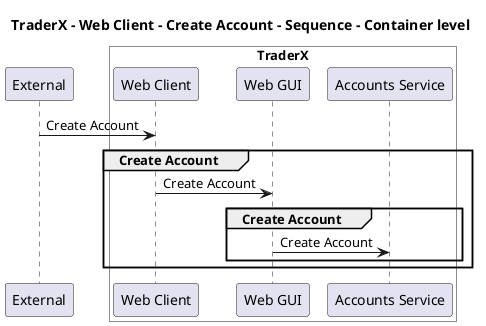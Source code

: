 @startuml

title TraderX - Web Client - Create Account - Sequence - Container level

participant "External" as C4InterFlow.SoftwareSystems.ExternalSystem

box "TraderX" #White
    participant "Web Client" as TraderX.SoftwareSystems.TraderX.Containers.WebClient
    participant "Web GUI" as TraderX.SoftwareSystems.TraderX.Containers.WebGUI
    participant "Accounts Service" as TraderX.SoftwareSystems.TraderX.Containers.AccountsService
end box


C4InterFlow.SoftwareSystems.ExternalSystem -> TraderX.SoftwareSystems.TraderX.Containers.WebClient : Create Account
group Create Account
TraderX.SoftwareSystems.TraderX.Containers.WebClient -> TraderX.SoftwareSystems.TraderX.Containers.WebGUI : Create Account
group Create Account
TraderX.SoftwareSystems.TraderX.Containers.WebGUI -> TraderX.SoftwareSystems.TraderX.Containers.AccountsService : Create Account
end
end


@enduml
